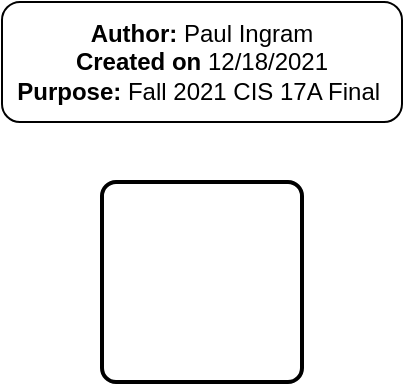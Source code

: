 <mxfile version="15.7.3" type="device"><diagram id="C5RBs43oDa-KdzZeNtuy" name="Page-1"><mxGraphModel dx="1197" dy="1097" grid="1" gridSize="10" guides="1" tooltips="1" connect="1" arrows="1" fold="1" page="1" pageScale="1" pageWidth="827" pageHeight="1169" math="0" shadow="0"><root><mxCell id="WIyWlLk6GJQsqaUBKTNV-0"/><mxCell id="WIyWlLk6GJQsqaUBKTNV-1" parent="WIyWlLk6GJQsqaUBKTNV-0"/><mxCell id="aGDaeA9B9iyf7E-bQp7t-0" value="&lt;b&gt;Author: &lt;/b&gt;Paul Ingram&lt;br&gt;&lt;b&gt;Created on &lt;/b&gt;12/18/2021&lt;br&gt;&lt;b&gt;Purpose: &lt;/b&gt;Fall 2021 CIS 17A Final&amp;nbsp;" style="rounded=1;whiteSpace=wrap;html=1;" vertex="1" parent="WIyWlLk6GJQsqaUBKTNV-1"><mxGeometry x="40" y="40" width="200" height="60" as="geometry"/></mxCell><mxCell id="aGDaeA9B9iyf7E-bQp7t-1" value="" style="rounded=1;whiteSpace=wrap;html=1;absoluteArcSize=1;arcSize=14;strokeWidth=2;" vertex="1" parent="WIyWlLk6GJQsqaUBKTNV-1"><mxGeometry x="90" y="130" width="100" height="100" as="geometry"/></mxCell></root></mxGraphModel></diagram></mxfile>
